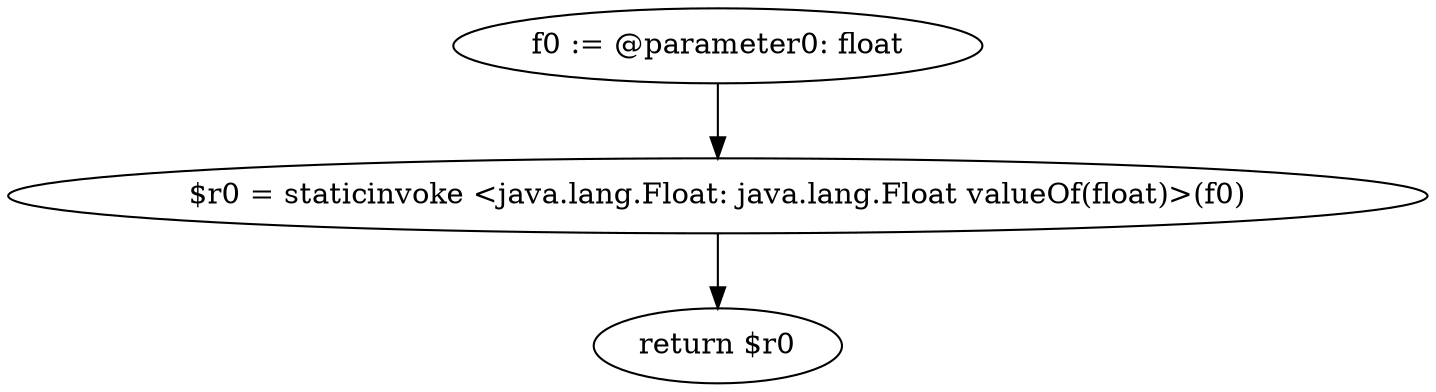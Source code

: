 digraph "unitGraph" {
    "f0 := @parameter0: float"
    "$r0 = staticinvoke <java.lang.Float: java.lang.Float valueOf(float)>(f0)"
    "return $r0"
    "f0 := @parameter0: float"->"$r0 = staticinvoke <java.lang.Float: java.lang.Float valueOf(float)>(f0)";
    "$r0 = staticinvoke <java.lang.Float: java.lang.Float valueOf(float)>(f0)"->"return $r0";
}
